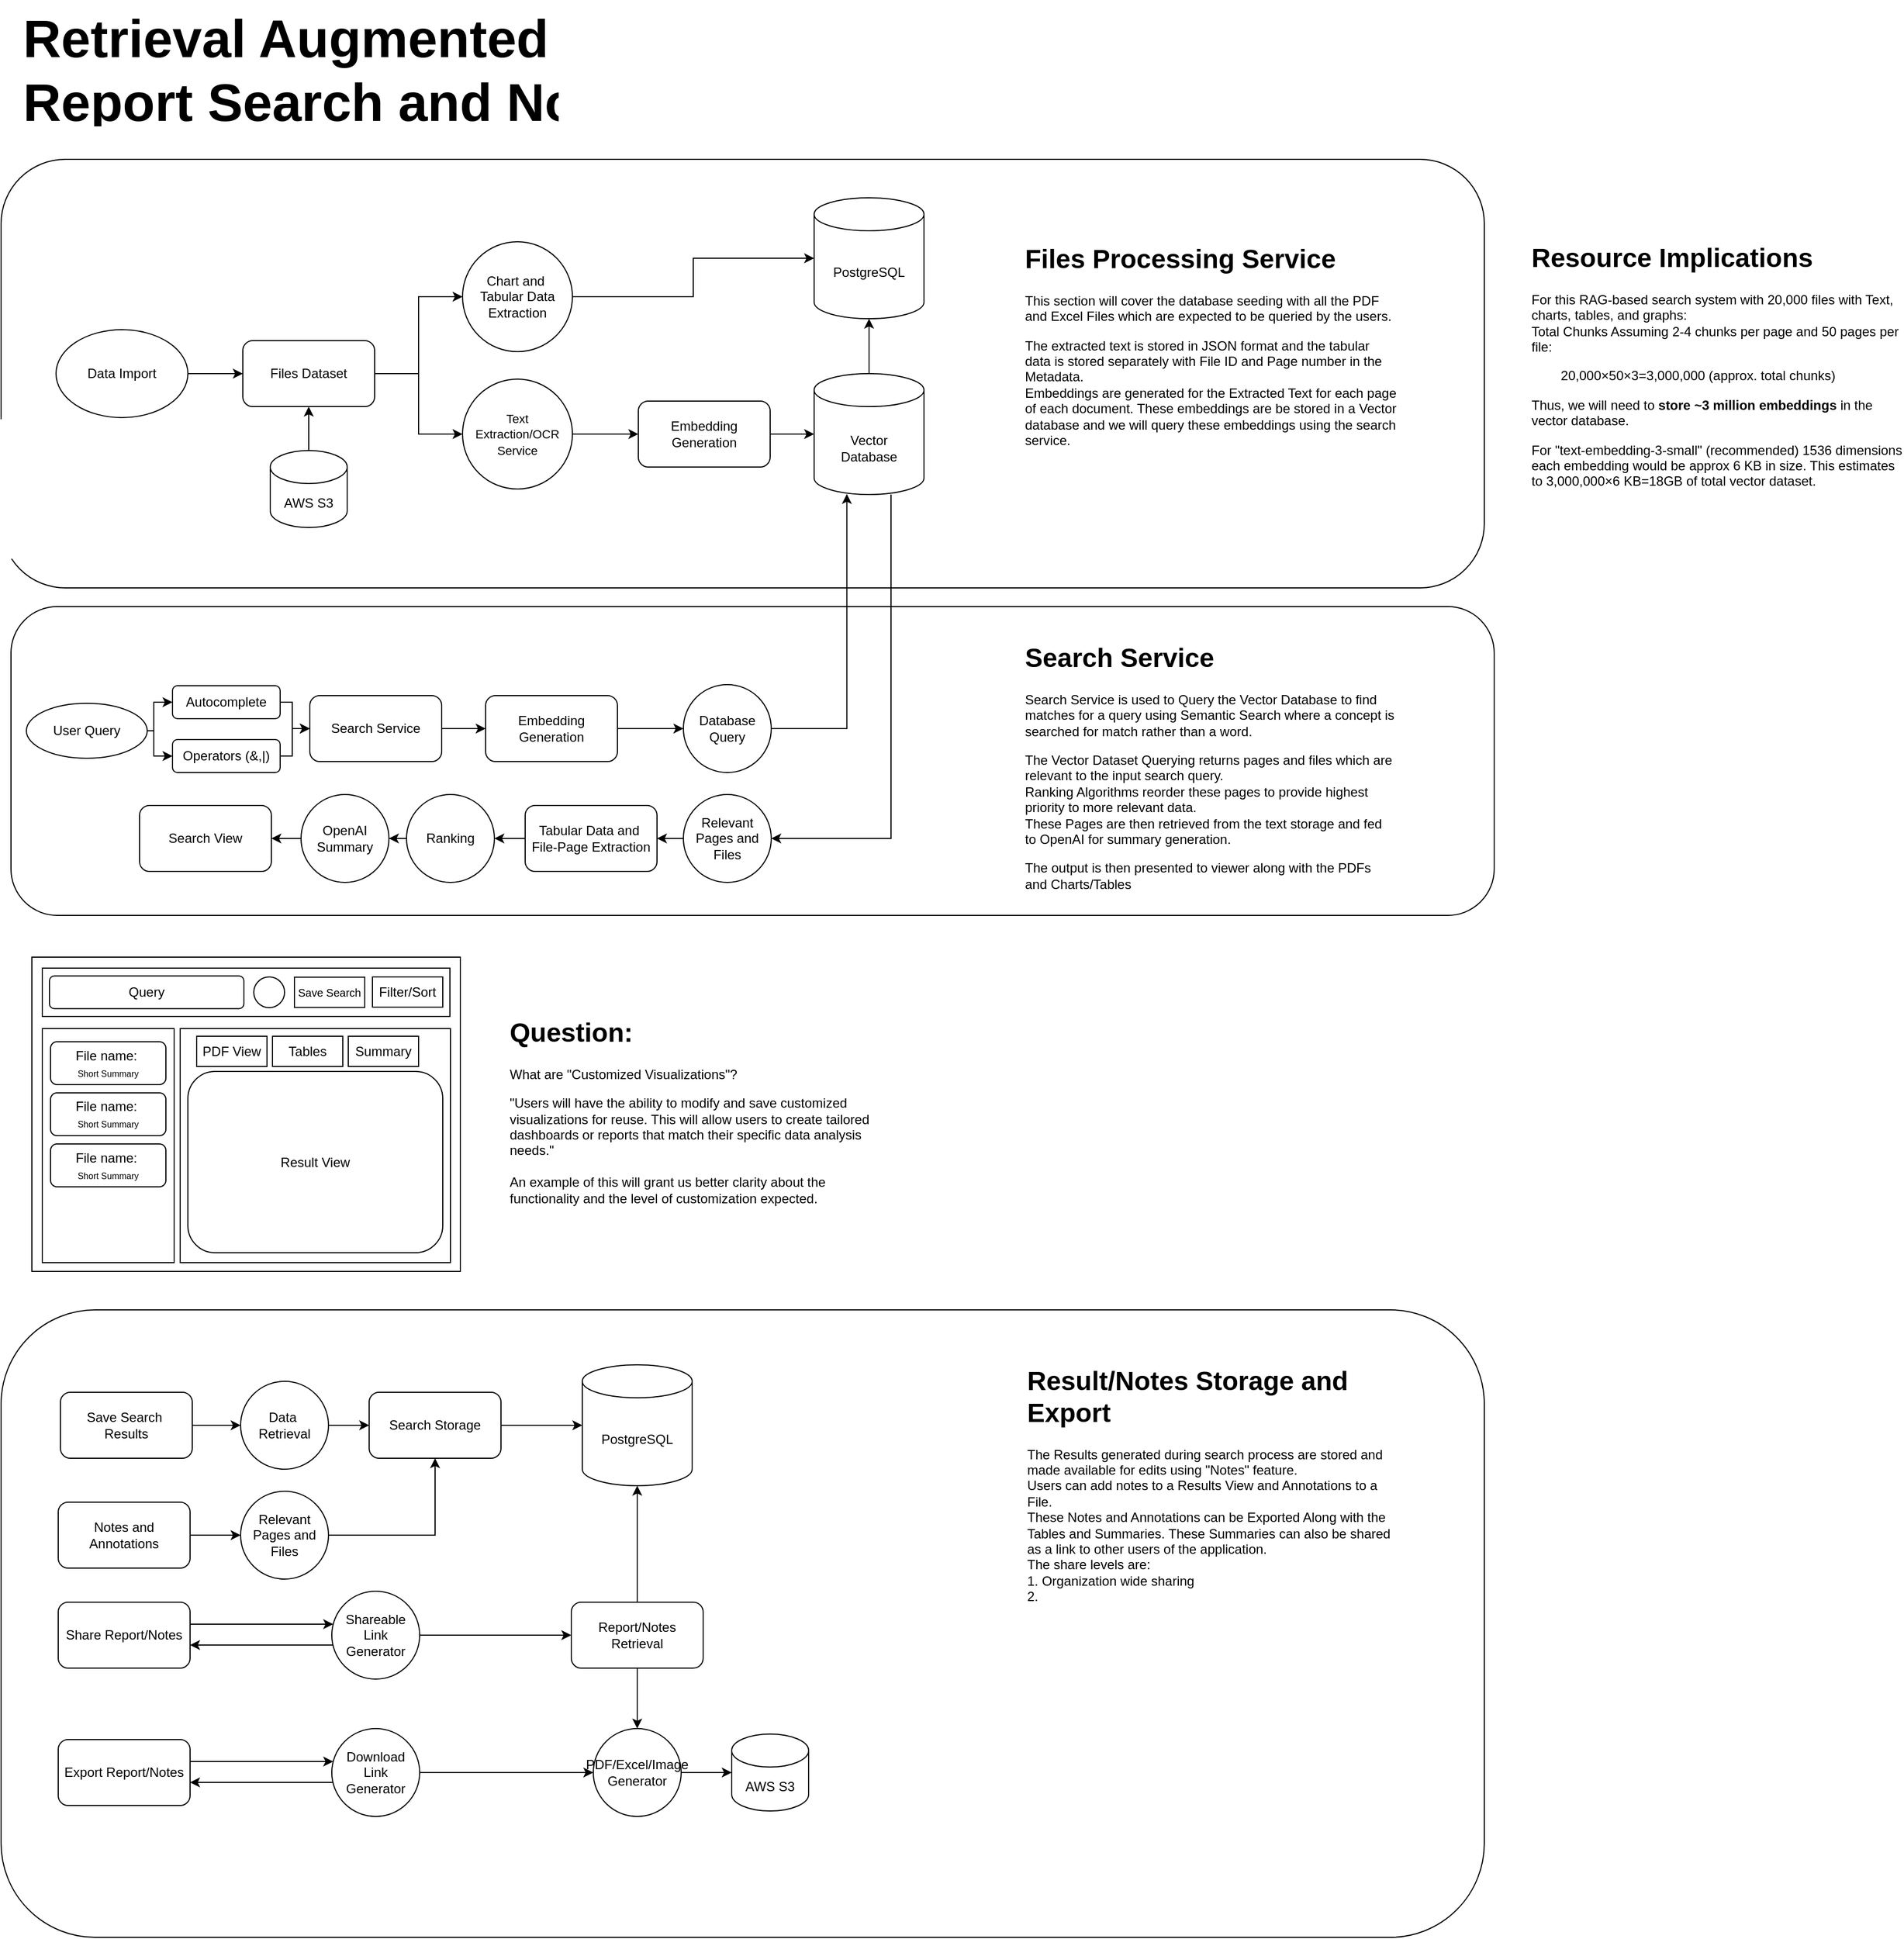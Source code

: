 <mxfile version="26.1.3">
  <diagram id="prtHgNgQTEPvFCAcTncT" name="Page-1">
    <mxGraphModel dx="1340" dy="897" grid="0" gridSize="10" guides="1" tooltips="1" connect="1" arrows="1" fold="1" page="0" pageScale="1" pageWidth="827" pageHeight="1169" math="0" shadow="0">
      <root>
        <mxCell id="0" />
        <mxCell id="1" parent="0" />
        <mxCell id="w0o_VN7VHRVcwuZl0_9_-65" value="&lt;h1 style=&quot;margin-top: 0px;&quot;&gt;Resource Implications&lt;/h1&gt;&lt;p class=&quot;&quot; data-end=&quot;107&quot; data-start=&quot;69&quot;&gt;For this RAG-based search system with &lt;span data-end=&quot;126&quot; data-start=&quot;110&quot;&gt;20,000 files with &lt;/span&gt;&lt;span data-end=&quot;151&quot; data-start=&quot;129&quot;&gt;Text, charts, tables, and graphs:&lt;br&gt;Total Chunks Assuming 2-4 chunks per page and 50 pages per file: &lt;br&gt;&lt;/span&gt;&lt;/p&gt;&lt;p class=&quot;&quot; data-end=&quot;107&quot; data-start=&quot;69&quot;&gt;&lt;span class=&quot;katex-display&quot;&gt;&lt;span class=&quot;katex&quot;&gt;&lt;span aria-hidden=&quot;true&quot; class=&quot;katex-html&quot;&gt;&lt;span class=&quot;base&quot;&gt;&lt;span class=&quot;mord&quot;&gt;&lt;span style=&quot;white-space: pre;&quot;&gt;&#x9;&lt;/span&gt;20&lt;/span&gt;&lt;span class=&quot;mpunct&quot;&gt;,&lt;/span&gt;&lt;span class=&quot;mspace&quot;&gt;&lt;/span&gt;&lt;span class=&quot;mord&quot;&gt;000&lt;/span&gt;&lt;span class=&quot;mspace&quot;&gt;&lt;/span&gt;&lt;span class=&quot;mbin&quot;&gt;×&lt;/span&gt;&lt;span class=&quot;mspace&quot;&gt;&lt;/span&gt;&lt;/span&gt;&lt;span class=&quot;base&quot;&gt;&lt;span class=&quot;strut&quot;&gt;&lt;/span&gt;&lt;span class=&quot;mord&quot;&gt;50&lt;/span&gt;&lt;span class=&quot;mspace&quot;&gt;&lt;/span&gt;&lt;span class=&quot;mbin&quot;&gt;×&lt;/span&gt;&lt;span class=&quot;mspace&quot;&gt;&lt;/span&gt;&lt;/span&gt;&lt;span class=&quot;base&quot;&gt;&lt;span class=&quot;strut&quot;&gt;&lt;/span&gt;&lt;span class=&quot;mord&quot;&gt;3&lt;/span&gt;&lt;span class=&quot;mspace&quot;&gt;&lt;/span&gt;&lt;span class=&quot;mrel&quot;&gt;=&lt;/span&gt;&lt;span class=&quot;mspace&quot;&gt;&lt;/span&gt;&lt;/span&gt;&lt;span class=&quot;base&quot;&gt;&lt;span class=&quot;strut&quot;&gt;&lt;/span&gt;&lt;span class=&quot;mord&quot;&gt;3&lt;/span&gt;&lt;span class=&quot;mpunct&quot;&gt;,&lt;/span&gt;&lt;span class=&quot;mspace&quot;&gt;&lt;/span&gt;&lt;span class=&quot;mord&quot;&gt;000&lt;/span&gt;&lt;span class=&quot;mpunct&quot;&gt;,&lt;/span&gt;&lt;span class=&quot;mspace&quot;&gt;&lt;/span&gt;&lt;span class=&quot;mord&quot;&gt;000&lt;/span&gt;&lt;span class=&quot;mord text&quot;&gt;&lt;span class=&quot;mord&quot;&gt;&amp;nbsp;(approx.&amp;nbsp;total&amp;nbsp;chunks)&lt;/span&gt;&lt;/span&gt;&lt;/span&gt;&lt;/span&gt;&lt;/span&gt;&lt;/span&gt;&lt;/p&gt;&lt;p class=&quot;&quot; data-end=&quot;595&quot; data-start=&quot;516&quot;&gt;Thus, we will need to &lt;strong data-end=&quot;570&quot; data-start=&quot;539&quot;&gt;store ~3 million embeddings&lt;/strong&gt; in the vector database.&lt;/p&gt;&lt;p class=&quot;&quot; data-end=&quot;595&quot; data-start=&quot;516&quot;&gt;For &quot;text-embedding-3-small&quot; (recommended) 1536 dimensions each embedding would be approx 6 KB in size. This estimates to &lt;span class=&quot;base&quot;&gt;&lt;span class=&quot;mord&quot;&gt;3&lt;/span&gt;&lt;span class=&quot;mpunct&quot;&gt;,&lt;/span&gt;&lt;span class=&quot;mspace&quot;&gt;&lt;/span&gt;&lt;span class=&quot;mord&quot;&gt;000&lt;/span&gt;&lt;span class=&quot;mpunct&quot;&gt;,&lt;/span&gt;&lt;span class=&quot;mspace&quot;&gt;&lt;/span&gt;&lt;span class=&quot;mord&quot;&gt;000&lt;/span&gt;&lt;span class=&quot;mspace&quot;&gt;&lt;/span&gt;&lt;span class=&quot;mbin&quot;&gt;×&lt;/span&gt;&lt;span class=&quot;mspace&quot;&gt;&lt;/span&gt;&lt;/span&gt;&lt;span class=&quot;base&quot;&gt;&lt;span class=&quot;strut&quot;&gt;&lt;/span&gt;&lt;span class=&quot;mord&quot;&gt;6&lt;/span&gt;&lt;span class=&quot;mord text&quot;&gt;&lt;span class=&quot;mord&quot;&gt;&amp;nbsp;KB&lt;/span&gt;&lt;/span&gt;&lt;span class=&quot;mspace&quot;&gt;&lt;/span&gt;&lt;span class=&quot;mrel&quot;&gt;=&lt;/span&gt;&lt;span class=&quot;mspace&quot;&gt;&lt;/span&gt;&lt;/span&gt;&lt;span class=&quot;base&quot;&gt;&lt;span class=&quot;strut&quot;&gt;&lt;/span&gt;&lt;span class=&quot;mord&quot;&gt;18&lt;/span&gt;&lt;span class=&quot;mord mathnormal&quot;&gt;GB of total vector dataset.&lt;/span&gt;&lt;/span&gt;&lt;/p&gt;&lt;p class=&quot;&quot; data-end=&quot;595&quot; data-start=&quot;516&quot;&gt;&lt;span class=&quot;base&quot;&gt;&lt;span class=&quot;mord mathnormal&quot;&gt;&lt;br&gt;&lt;/span&gt;&lt;/span&gt;&lt;/p&gt;&lt;br/&gt;&lt;p class=&quot;&quot; data-end=&quot;107&quot; data-start=&quot;69&quot;&gt;&lt;br&gt;&lt;br/&gt;&lt;/p&gt;&lt;p class=&quot;&quot; data-end=&quot;595&quot; data-start=&quot;516&quot;&gt;&lt;br&gt;&lt;/p&gt;&lt;p class=&quot;&quot; data-end=&quot;107&quot; data-start=&quot;69&quot;&gt;&lt;br&gt;&lt;/p&gt;" style="text;html=1;whiteSpace=wrap;overflow=hidden;rounded=0;" vertex="1" parent="1">
          <mxGeometry x="1281" y="-6" width="340" height="230" as="geometry" />
        </mxCell>
        <mxCell id="w0o_VN7VHRVcwuZl0_9_-64" value="" style="rounded=1;whiteSpace=wrap;html=1;" vertex="1" parent="1">
          <mxGeometry x="-101" y="332" width="1350" height="281" as="geometry" />
        </mxCell>
        <mxCell id="w0o_VN7VHRVcwuZl0_9_-26" style="edgeStyle=orthogonalEdgeStyle;rounded=0;orthogonalLoop=1;jettySize=auto;html=1;entryX=0;entryY=0.5;entryDx=0;entryDy=0;" edge="1" parent="1" source="w0o_VN7VHRVcwuZl0_9_-22" target="w0o_VN7VHRVcwuZl0_9_-25">
          <mxGeometry relative="1" as="geometry" />
        </mxCell>
        <mxCell id="w0o_VN7VHRVcwuZl0_9_-22" value="Search Service" style="rounded=1;whiteSpace=wrap;html=1;" vertex="1" parent="1">
          <mxGeometry x="171" y="413" width="120" height="60" as="geometry" />
        </mxCell>
        <mxCell id="w0o_VN7VHRVcwuZl0_9_-80" style="edgeStyle=orthogonalEdgeStyle;rounded=0;orthogonalLoop=1;jettySize=auto;html=1;" edge="1" parent="1" source="w0o_VN7VHRVcwuZl0_9_-23" target="w0o_VN7VHRVcwuZl0_9_-76">
          <mxGeometry relative="1" as="geometry">
            <Array as="points">
              <mxPoint x="29" y="445" />
              <mxPoint x="29" y="419" />
            </Array>
          </mxGeometry>
        </mxCell>
        <mxCell id="w0o_VN7VHRVcwuZl0_9_-81" style="edgeStyle=orthogonalEdgeStyle;rounded=0;orthogonalLoop=1;jettySize=auto;html=1;" edge="1" parent="1" source="w0o_VN7VHRVcwuZl0_9_-23" target="w0o_VN7VHRVcwuZl0_9_-79">
          <mxGeometry relative="1" as="geometry">
            <Array as="points">
              <mxPoint x="29" y="445" />
              <mxPoint x="29" y="468" />
            </Array>
          </mxGeometry>
        </mxCell>
        <mxCell id="w0o_VN7VHRVcwuZl0_9_-23" value="User Query" style="ellipse;whiteSpace=wrap;html=1;" vertex="1" parent="1">
          <mxGeometry x="-87" y="420" width="110" height="50" as="geometry" />
        </mxCell>
        <mxCell id="w0o_VN7VHRVcwuZl0_9_-31" style="edgeStyle=orthogonalEdgeStyle;rounded=0;orthogonalLoop=1;jettySize=auto;html=1;entryX=0;entryY=0.5;entryDx=0;entryDy=0;" edge="1" parent="1" source="w0o_VN7VHRVcwuZl0_9_-25" target="w0o_VN7VHRVcwuZl0_9_-30">
          <mxGeometry relative="1" as="geometry" />
        </mxCell>
        <mxCell id="w0o_VN7VHRVcwuZl0_9_-25" value="Embedding Generation" style="rounded=1;whiteSpace=wrap;html=1;" vertex="1" parent="1">
          <mxGeometry x="331" y="413" width="120" height="60" as="geometry" />
        </mxCell>
        <mxCell id="w0o_VN7VHRVcwuZl0_9_-29" value="" style="group;fillColor=none;" vertex="1" connectable="0" parent="1">
          <mxGeometry x="-110" y="-75" width="1350" height="390" as="geometry" />
        </mxCell>
        <mxCell id="w0o_VN7VHRVcwuZl0_9_-28" value="" style="rounded=1;whiteSpace=wrap;html=1;" vertex="1" parent="w0o_VN7VHRVcwuZl0_9_-29">
          <mxGeometry width="1350" height="390" as="geometry" />
        </mxCell>
        <mxCell id="w0o_VN7VHRVcwuZl0_9_-8" style="edgeStyle=orthogonalEdgeStyle;rounded=0;orthogonalLoop=1;jettySize=auto;html=1;entryX=0;entryY=0.5;entryDx=0;entryDy=0;" edge="1" parent="w0o_VN7VHRVcwuZl0_9_-29" source="w0o_VN7VHRVcwuZl0_9_-1" target="w0o_VN7VHRVcwuZl0_9_-3">
          <mxGeometry relative="1" as="geometry" />
        </mxCell>
        <mxCell id="w0o_VN7VHRVcwuZl0_9_-9" style="edgeStyle=orthogonalEdgeStyle;rounded=0;orthogonalLoop=1;jettySize=auto;html=1;entryX=0;entryY=0.5;entryDx=0;entryDy=0;" edge="1" parent="w0o_VN7VHRVcwuZl0_9_-29" source="w0o_VN7VHRVcwuZl0_9_-1" target="w0o_VN7VHRVcwuZl0_9_-4">
          <mxGeometry relative="1" as="geometry" />
        </mxCell>
        <mxCell id="w0o_VN7VHRVcwuZl0_9_-1" value="Files Dataset" style="rounded=1;whiteSpace=wrap;html=1;" vertex="1" parent="w0o_VN7VHRVcwuZl0_9_-29">
          <mxGeometry x="220" y="165" width="120" height="60" as="geometry" />
        </mxCell>
        <mxCell id="w0o_VN7VHRVcwuZl0_9_-2" value="Embedding Generation" style="rounded=1;whiteSpace=wrap;html=1;" vertex="1" parent="w0o_VN7VHRVcwuZl0_9_-29">
          <mxGeometry x="580" y="220" width="120" height="60" as="geometry" />
        </mxCell>
        <mxCell id="w0o_VN7VHRVcwuZl0_9_-10" style="edgeStyle=orthogonalEdgeStyle;rounded=0;orthogonalLoop=1;jettySize=auto;html=1;entryX=0;entryY=0.5;entryDx=0;entryDy=0;" edge="1" parent="w0o_VN7VHRVcwuZl0_9_-29" source="w0o_VN7VHRVcwuZl0_9_-3" target="w0o_VN7VHRVcwuZl0_9_-2">
          <mxGeometry relative="1" as="geometry" />
        </mxCell>
        <mxCell id="w0o_VN7VHRVcwuZl0_9_-3" value="&lt;p&gt;&lt;font style=&quot;font-size: 11px;&quot;&gt;Text Extraction/OCR Service&lt;/font&gt;&lt;/p&gt;" style="ellipse;whiteSpace=wrap;html=1;aspect=fixed;" vertex="1" parent="w0o_VN7VHRVcwuZl0_9_-29">
          <mxGeometry x="420" y="200" width="100" height="100" as="geometry" />
        </mxCell>
        <mxCell id="w0o_VN7VHRVcwuZl0_9_-15" style="edgeStyle=orthogonalEdgeStyle;rounded=0;orthogonalLoop=1;jettySize=auto;html=1;entryX=0;entryY=0.5;entryDx=0;entryDy=0;entryPerimeter=0;" edge="1" parent="w0o_VN7VHRVcwuZl0_9_-29" source="w0o_VN7VHRVcwuZl0_9_-4" target="w0o_VN7VHRVcwuZl0_9_-12">
          <mxGeometry relative="1" as="geometry">
            <mxPoint x="610" y="265" as="targetPoint" />
          </mxGeometry>
        </mxCell>
        <mxCell id="w0o_VN7VHRVcwuZl0_9_-4" value="&lt;div&gt;Chart and&amp;nbsp;&lt;/div&gt;&lt;div&gt;Tabular Data Extraction&lt;/div&gt;" style="ellipse;whiteSpace=wrap;html=1;aspect=fixed;" vertex="1" parent="w0o_VN7VHRVcwuZl0_9_-29">
          <mxGeometry x="420" y="75" width="100" height="100" as="geometry" />
        </mxCell>
        <mxCell id="w0o_VN7VHRVcwuZl0_9_-14" style="edgeStyle=orthogonalEdgeStyle;rounded=0;orthogonalLoop=1;jettySize=auto;html=1;" edge="1" parent="w0o_VN7VHRVcwuZl0_9_-29" source="w0o_VN7VHRVcwuZl0_9_-6" target="w0o_VN7VHRVcwuZl0_9_-12">
          <mxGeometry relative="1" as="geometry" />
        </mxCell>
        <mxCell id="w0o_VN7VHRVcwuZl0_9_-6" value="&lt;div&gt;Vector&lt;/div&gt;&lt;div&gt;Database&lt;/div&gt;" style="shape=cylinder3;whiteSpace=wrap;html=1;boundedLbl=1;backgroundOutline=1;size=15;" vertex="1" parent="w0o_VN7VHRVcwuZl0_9_-29">
          <mxGeometry x="740" y="195" width="100" height="110" as="geometry" />
        </mxCell>
        <mxCell id="w0o_VN7VHRVcwuZl0_9_-12" value="PostgreSQL" style="shape=cylinder3;whiteSpace=wrap;html=1;boundedLbl=1;backgroundOutline=1;size=15;" vertex="1" parent="w0o_VN7VHRVcwuZl0_9_-29">
          <mxGeometry x="740" y="35" width="100" height="110" as="geometry" />
        </mxCell>
        <mxCell id="w0o_VN7VHRVcwuZl0_9_-13" style="edgeStyle=orthogonalEdgeStyle;rounded=0;orthogonalLoop=1;jettySize=auto;html=1;entryX=0;entryY=0.5;entryDx=0;entryDy=0;entryPerimeter=0;" edge="1" parent="w0o_VN7VHRVcwuZl0_9_-29" source="w0o_VN7VHRVcwuZl0_9_-2" target="w0o_VN7VHRVcwuZl0_9_-6">
          <mxGeometry relative="1" as="geometry" />
        </mxCell>
        <mxCell id="w0o_VN7VHRVcwuZl0_9_-17" value="&lt;h1 style=&quot;margin-top: 0px;&quot;&gt;Files Processing Service&lt;/h1&gt;&lt;p&gt;This section will cover the database seeding with all the PDF and Excel Files which are expected to be queried by the users.&lt;/p&gt;&lt;p&gt;The extracted text is stored in JSON format and the tabular data is stored separately with File ID and Page number in the Metadata. &lt;br&gt;Embeddings are generated for the Extracted Text for each page of each document. These embeddings are be stored in a Vector database and we will query these embeddings using the search service.&lt;/p&gt;" style="text;html=1;whiteSpace=wrap;overflow=hidden;rounded=0;" vertex="1" parent="w0o_VN7VHRVcwuZl0_9_-29">
          <mxGeometry x="930" y="70" width="340" height="230" as="geometry" />
        </mxCell>
        <mxCell id="w0o_VN7VHRVcwuZl0_9_-19" style="edgeStyle=orthogonalEdgeStyle;rounded=0;orthogonalLoop=1;jettySize=auto;html=1;entryX=0;entryY=0.5;entryDx=0;entryDy=0;" edge="1" parent="w0o_VN7VHRVcwuZl0_9_-29" source="w0o_VN7VHRVcwuZl0_9_-18" target="w0o_VN7VHRVcwuZl0_9_-1">
          <mxGeometry relative="1" as="geometry" />
        </mxCell>
        <mxCell id="w0o_VN7VHRVcwuZl0_9_-18" value="Data Import" style="ellipse;whiteSpace=wrap;html=1;" vertex="1" parent="w0o_VN7VHRVcwuZl0_9_-29">
          <mxGeometry x="50" y="155" width="120" height="80" as="geometry" />
        </mxCell>
        <mxCell id="w0o_VN7VHRVcwuZl0_9_-21" value="" style="edgeStyle=orthogonalEdgeStyle;rounded=0;orthogonalLoop=1;jettySize=auto;html=1;" edge="1" parent="w0o_VN7VHRVcwuZl0_9_-29" source="w0o_VN7VHRVcwuZl0_9_-20" target="w0o_VN7VHRVcwuZl0_9_-1">
          <mxGeometry relative="1" as="geometry" />
        </mxCell>
        <mxCell id="w0o_VN7VHRVcwuZl0_9_-20" value="AWS S3" style="shape=cylinder3;whiteSpace=wrap;html=1;boundedLbl=1;backgroundOutline=1;size=15;" vertex="1" parent="w0o_VN7VHRVcwuZl0_9_-29">
          <mxGeometry x="245" y="265" width="70" height="70" as="geometry" />
        </mxCell>
        <mxCell id="w0o_VN7VHRVcwuZl0_9_-32" style="edgeStyle=orthogonalEdgeStyle;rounded=0;orthogonalLoop=1;jettySize=auto;html=1;entryX=0.298;entryY=0.996;entryDx=0;entryDy=0;entryPerimeter=0;" edge="1" parent="1" source="w0o_VN7VHRVcwuZl0_9_-30" target="w0o_VN7VHRVcwuZl0_9_-6">
          <mxGeometry relative="1" as="geometry" />
        </mxCell>
        <mxCell id="w0o_VN7VHRVcwuZl0_9_-30" value="Database Query" style="ellipse;whiteSpace=wrap;html=1;aspect=fixed;" vertex="1" parent="1">
          <mxGeometry x="511" y="403" width="80" height="80" as="geometry" />
        </mxCell>
        <mxCell id="w0o_VN7VHRVcwuZl0_9_-37" style="edgeStyle=orthogonalEdgeStyle;rounded=0;orthogonalLoop=1;jettySize=auto;html=1;entryX=1;entryY=0.5;entryDx=0;entryDy=0;" edge="1" parent="1" source="w0o_VN7VHRVcwuZl0_9_-33" target="w0o_VN7VHRVcwuZl0_9_-36">
          <mxGeometry relative="1" as="geometry" />
        </mxCell>
        <mxCell id="w0o_VN7VHRVcwuZl0_9_-33" value="&lt;div&gt;Relevant Pages and Files&lt;/div&gt;" style="ellipse;whiteSpace=wrap;html=1;aspect=fixed;" vertex="1" parent="1">
          <mxGeometry x="511" y="503" width="80" height="80" as="geometry" />
        </mxCell>
        <mxCell id="w0o_VN7VHRVcwuZl0_9_-34" style="edgeStyle=orthogonalEdgeStyle;rounded=0;orthogonalLoop=1;jettySize=auto;html=1;entryX=1;entryY=0.5;entryDx=0;entryDy=0;" edge="1" parent="1" source="w0o_VN7VHRVcwuZl0_9_-6" target="w0o_VN7VHRVcwuZl0_9_-33">
          <mxGeometry relative="1" as="geometry">
            <Array as="points">
              <mxPoint x="700" y="543" />
            </Array>
          </mxGeometry>
        </mxCell>
        <mxCell id="w0o_VN7VHRVcwuZl0_9_-41" style="edgeStyle=orthogonalEdgeStyle;rounded=0;orthogonalLoop=1;jettySize=auto;html=1;entryX=1;entryY=0.5;entryDx=0;entryDy=0;" edge="1" parent="1" source="w0o_VN7VHRVcwuZl0_9_-36" target="w0o_VN7VHRVcwuZl0_9_-39">
          <mxGeometry relative="1" as="geometry" />
        </mxCell>
        <mxCell id="w0o_VN7VHRVcwuZl0_9_-36" value="&lt;div&gt;Tabular Data and&amp;nbsp;&lt;/div&gt;&lt;div&gt;File-Page Extraction&lt;/div&gt;" style="rounded=1;whiteSpace=wrap;html=1;" vertex="1" parent="1">
          <mxGeometry x="367" y="513" width="120" height="60" as="geometry" />
        </mxCell>
        <mxCell id="w0o_VN7VHRVcwuZl0_9_-69" style="edgeStyle=orthogonalEdgeStyle;rounded=0;orthogonalLoop=1;jettySize=auto;html=1;" edge="1" parent="1" source="w0o_VN7VHRVcwuZl0_9_-39" target="w0o_VN7VHRVcwuZl0_9_-68">
          <mxGeometry relative="1" as="geometry" />
        </mxCell>
        <mxCell id="w0o_VN7VHRVcwuZl0_9_-39" value="Ranking" style="ellipse;whiteSpace=wrap;html=1;aspect=fixed;" vertex="1" parent="1">
          <mxGeometry x="259" y="503" width="80" height="80" as="geometry" />
        </mxCell>
        <mxCell id="w0o_VN7VHRVcwuZl0_9_-42" value="Search View" style="rounded=1;whiteSpace=wrap;html=1;" vertex="1" parent="1">
          <mxGeometry x="16" y="513" width="120" height="60" as="geometry" />
        </mxCell>
        <mxCell id="w0o_VN7VHRVcwuZl0_9_-63" value="&lt;h1 style=&quot;margin-top: 0px;&quot;&gt;Search Service&lt;/h1&gt;&lt;p&gt;Search Service is used to Query the Vector Database to find matches for a query using Semantic Search where a concept is searched for match rather than a word.&lt;/p&gt;&lt;p&gt;The Vector Dataset Querying returns pages and files which are relevant to the input search query. &lt;br&gt;Ranking Algorithms reorder these pages to provide highest priority to more relevant data.&lt;br&gt;These Pages are then retrieved from the text storage and fed to OpenAI for summary generation. &lt;br&gt;&lt;/p&gt;&lt;p&gt;The output is then presented to viewer along with the PDFs and Charts/Tables&lt;/p&gt;" style="text;html=1;whiteSpace=wrap;overflow=hidden;rounded=0;" vertex="1" parent="1">
          <mxGeometry x="820" y="357.5" width="340" height="230" as="geometry" />
        </mxCell>
        <mxCell id="w0o_VN7VHRVcwuZl0_9_-67" value="&lt;h1 style=&quot;margin-top: 0px;&quot;&gt;&lt;font style=&quot;font-size: 48px;&quot;&gt;Retrieval Augmented Generation Based Research Report Search and Notes Application&lt;/font&gt;&lt;/h1&gt;" style="text;html=1;whiteSpace=wrap;overflow=hidden;rounded=0;movable=1;resizable=1;rotatable=1;deletable=1;editable=1;locked=0;connectable=1;" vertex="1" parent="1">
          <mxGeometry x="-92" y="-220" width="1235" height="112" as="geometry" />
        </mxCell>
        <mxCell id="w0o_VN7VHRVcwuZl0_9_-70" style="edgeStyle=orthogonalEdgeStyle;rounded=0;orthogonalLoop=1;jettySize=auto;html=1;" edge="1" parent="1" source="w0o_VN7VHRVcwuZl0_9_-68" target="w0o_VN7VHRVcwuZl0_9_-42">
          <mxGeometry relative="1" as="geometry" />
        </mxCell>
        <mxCell id="w0o_VN7VHRVcwuZl0_9_-68" value="&lt;div&gt;OpenAI&lt;/div&gt;&lt;div&gt;Summary&lt;/div&gt;" style="ellipse;whiteSpace=wrap;html=1;aspect=fixed;" vertex="1" parent="1">
          <mxGeometry x="163" y="503" width="80" height="80" as="geometry" />
        </mxCell>
        <mxCell id="w0o_VN7VHRVcwuZl0_9_-82" style="edgeStyle=orthogonalEdgeStyle;rounded=0;orthogonalLoop=1;jettySize=auto;html=1;" edge="1" parent="1" source="w0o_VN7VHRVcwuZl0_9_-76" target="w0o_VN7VHRVcwuZl0_9_-22">
          <mxGeometry relative="1" as="geometry">
            <Array as="points">
              <mxPoint x="155" y="419" />
              <mxPoint x="155" y="443" />
            </Array>
          </mxGeometry>
        </mxCell>
        <mxCell id="w0o_VN7VHRVcwuZl0_9_-76" value="Autocomplete" style="rounded=1;whiteSpace=wrap;html=1;" vertex="1" parent="1">
          <mxGeometry x="46" y="404" width="98" height="30" as="geometry" />
        </mxCell>
        <mxCell id="w0o_VN7VHRVcwuZl0_9_-83" style="edgeStyle=orthogonalEdgeStyle;rounded=0;orthogonalLoop=1;jettySize=auto;html=1;entryX=0;entryY=0.5;entryDx=0;entryDy=0;" edge="1" parent="1" source="w0o_VN7VHRVcwuZl0_9_-79" target="w0o_VN7VHRVcwuZl0_9_-22">
          <mxGeometry relative="1" as="geometry">
            <Array as="points">
              <mxPoint x="155" y="468" />
              <mxPoint x="155" y="443" />
            </Array>
          </mxGeometry>
        </mxCell>
        <mxCell id="w0o_VN7VHRVcwuZl0_9_-79" value="Operators (&amp;amp;,|)" style="rounded=1;whiteSpace=wrap;html=1;" vertex="1" parent="1">
          <mxGeometry x="46" y="453" width="98" height="30" as="geometry" />
        </mxCell>
        <mxCell id="w0o_VN7VHRVcwuZl0_9_-99" value="" style="group" vertex="1" connectable="0" parent="1">
          <mxGeometry x="-82" y="651" width="390" height="286" as="geometry" />
        </mxCell>
        <mxCell id="w0o_VN7VHRVcwuZl0_9_-84" value="" style="rounded=0;whiteSpace=wrap;html=1;" vertex="1" parent="w0o_VN7VHRVcwuZl0_9_-99">
          <mxGeometry width="390" height="286" as="geometry" />
        </mxCell>
        <mxCell id="w0o_VN7VHRVcwuZl0_9_-85" value="" style="rounded=0;whiteSpace=wrap;html=1;" vertex="1" parent="w0o_VN7VHRVcwuZl0_9_-99">
          <mxGeometry x="9.5" y="65" width="120" height="213" as="geometry" />
        </mxCell>
        <mxCell id="w0o_VN7VHRVcwuZl0_9_-86" value="" style="rounded=0;whiteSpace=wrap;html=1;" vertex="1" parent="w0o_VN7VHRVcwuZl0_9_-99">
          <mxGeometry x="9.5" y="10" width="371" height="44" as="geometry" />
        </mxCell>
        <mxCell id="w0o_VN7VHRVcwuZl0_9_-87" value="Query" style="rounded=1;whiteSpace=wrap;html=1;" vertex="1" parent="w0o_VN7VHRVcwuZl0_9_-99">
          <mxGeometry x="16" y="17.12" width="177" height="29.75" as="geometry" />
        </mxCell>
        <mxCell id="w0o_VN7VHRVcwuZl0_9_-88" value="" style="ellipse;whiteSpace=wrap;html=1;aspect=fixed;" vertex="1" parent="w0o_VN7VHRVcwuZl0_9_-99">
          <mxGeometry x="202" y="18.005" width="28" height="28" as="geometry" />
        </mxCell>
        <mxCell id="w0o_VN7VHRVcwuZl0_9_-89" value="&lt;font style=&quot;font-size: 10px;&quot;&gt;Save Search&lt;/font&gt;" style="whiteSpace=wrap;html=1;rounded=0;" vertex="1" parent="w0o_VN7VHRVcwuZl0_9_-99">
          <mxGeometry x="239" y="18.25" width="64" height="27.51" as="geometry" />
        </mxCell>
        <mxCell id="w0o_VN7VHRVcwuZl0_9_-90" value="&lt;div&gt;File name:&amp;nbsp;&lt;/div&gt;&lt;div&gt;&lt;font style=&quot;font-size: 8px;&quot;&gt;Short Summary&lt;/font&gt;&lt;/div&gt;" style="rounded=1;whiteSpace=wrap;html=1;" vertex="1" parent="w0o_VN7VHRVcwuZl0_9_-99">
          <mxGeometry x="17" y="77" width="105" height="39" as="geometry" />
        </mxCell>
        <mxCell id="w0o_VN7VHRVcwuZl0_9_-91" value="&lt;div&gt;File name:&amp;nbsp;&lt;/div&gt;&lt;div&gt;&lt;font style=&quot;font-size: 8px;&quot;&gt;Short Summary&lt;/font&gt;&lt;/div&gt;" style="rounded=1;whiteSpace=wrap;html=1;" vertex="1" parent="w0o_VN7VHRVcwuZl0_9_-99">
          <mxGeometry x="17" y="123.5" width="105" height="39" as="geometry" />
        </mxCell>
        <mxCell id="w0o_VN7VHRVcwuZl0_9_-92" value="&lt;div&gt;File name:&amp;nbsp;&lt;/div&gt;&lt;div&gt;&lt;font style=&quot;font-size: 8px;&quot;&gt;Short Summary&lt;/font&gt;&lt;/div&gt;" style="rounded=1;whiteSpace=wrap;html=1;" vertex="1" parent="w0o_VN7VHRVcwuZl0_9_-99">
          <mxGeometry x="17" y="170" width="105" height="39" as="geometry" />
        </mxCell>
        <mxCell id="w0o_VN7VHRVcwuZl0_9_-93" value="" style="rounded=0;whiteSpace=wrap;html=1;" vertex="1" parent="w0o_VN7VHRVcwuZl0_9_-99">
          <mxGeometry x="135" y="65" width="246" height="213" as="geometry" />
        </mxCell>
        <mxCell id="w0o_VN7VHRVcwuZl0_9_-94" value="Result View" style="rounded=1;whiteSpace=wrap;html=1;" vertex="1" parent="w0o_VN7VHRVcwuZl0_9_-99">
          <mxGeometry x="142" y="104" width="232" height="165" as="geometry" />
        </mxCell>
        <mxCell id="w0o_VN7VHRVcwuZl0_9_-96" value="PDF View" style="whiteSpace=wrap;html=1;rounded=0;" vertex="1" parent="w0o_VN7VHRVcwuZl0_9_-99">
          <mxGeometry x="150" y="72" width="64" height="27.51" as="geometry" />
        </mxCell>
        <mxCell id="w0o_VN7VHRVcwuZl0_9_-97" value="Tables" style="whiteSpace=wrap;html=1;rounded=0;" vertex="1" parent="w0o_VN7VHRVcwuZl0_9_-99">
          <mxGeometry x="219" y="72" width="64" height="27.51" as="geometry" />
        </mxCell>
        <mxCell id="w0o_VN7VHRVcwuZl0_9_-98" value="Summary" style="whiteSpace=wrap;html=1;rounded=0;" vertex="1" parent="w0o_VN7VHRVcwuZl0_9_-99">
          <mxGeometry x="288" y="72" width="64" height="27.51" as="geometry" />
        </mxCell>
        <mxCell id="w0o_VN7VHRVcwuZl0_9_-101" value="Filter/Sort" style="whiteSpace=wrap;html=1;rounded=0;" vertex="1" parent="w0o_VN7VHRVcwuZl0_9_-99">
          <mxGeometry x="310" y="18.01" width="64" height="27.51" as="geometry" />
        </mxCell>
        <mxCell id="w0o_VN7VHRVcwuZl0_9_-102" value="&lt;h1 style=&quot;margin-top: 0px;&quot;&gt;Question:&lt;/h1&gt;&lt;p class=&quot;&quot; data-end=&quot;107&quot; data-start=&quot;69&quot;&gt;&lt;span data-end=&quot;151&quot; data-start=&quot;129&quot;&gt;What are &quot;Customized Visualizations&quot;?&lt;/span&gt;&lt;/p&gt;&quot;Users will have the ability to modify and save customized visualizations for reuse. This will allow users to create tailored dashboards or reports that match their specific data analysis needs.&quot;&lt;br&gt;&lt;br&gt;An example of this will grant us better clarity about the functionality and the level of customization expected.&lt;p class=&quot;&quot; data-end=&quot;595&quot; data-start=&quot;516&quot;&gt;&lt;br&gt;&lt;/p&gt;&lt;p class=&quot;&quot; data-end=&quot;107&quot; data-start=&quot;69&quot;&gt;&lt;br&gt;&lt;/p&gt;" style="text;html=1;whiteSpace=wrap;overflow=hidden;rounded=0;" vertex="1" parent="1">
          <mxGeometry x="351" y="699" width="340" height="190" as="geometry" />
        </mxCell>
        <mxCell id="w0o_VN7VHRVcwuZl0_9_-103" value="" style="rounded=1;whiteSpace=wrap;html=1;" vertex="1" parent="1">
          <mxGeometry x="-110" y="972" width="1350" height="571" as="geometry" />
        </mxCell>
        <mxCell id="w0o_VN7VHRVcwuZl0_9_-153" style="edgeStyle=orthogonalEdgeStyle;rounded=0;orthogonalLoop=1;jettySize=auto;html=1;" edge="1" parent="1" source="w0o_VN7VHRVcwuZl0_9_-113" target="w0o_VN7VHRVcwuZl0_9_-146">
          <mxGeometry relative="1" as="geometry" />
        </mxCell>
        <mxCell id="w0o_VN7VHRVcwuZl0_9_-113" value="&lt;div&gt;Relevant Pages and Files&lt;/div&gt;" style="ellipse;whiteSpace=wrap;html=1;aspect=fixed;" vertex="1" parent="1">
          <mxGeometry x="108" y="1137" width="80" height="80" as="geometry" />
        </mxCell>
        <mxCell id="w0o_VN7VHRVcwuZl0_9_-148" style="edgeStyle=orthogonalEdgeStyle;rounded=0;orthogonalLoop=1;jettySize=auto;html=1;" edge="1" parent="1" source="w0o_VN7VHRVcwuZl0_9_-118" target="w0o_VN7VHRVcwuZl0_9_-121">
          <mxGeometry relative="1" as="geometry" />
        </mxCell>
        <mxCell id="w0o_VN7VHRVcwuZl0_9_-118" value="&lt;div&gt;Save Search&amp;nbsp;&lt;/div&gt;&lt;div&gt;Results&lt;/div&gt;" style="rounded=1;whiteSpace=wrap;html=1;" vertex="1" parent="1">
          <mxGeometry x="-56" y="1047" width="120" height="60" as="geometry" />
        </mxCell>
        <mxCell id="w0o_VN7VHRVcwuZl0_9_-119" value="&lt;h1 style=&quot;margin-top: 0px;&quot;&gt;Result/Notes Storage and Export&lt;/h1&gt;&lt;div&gt;The Results generated during search process are stored and made available for edits using &quot;Notes&quot; feature. &lt;br&gt;Users can add notes to a Results View and Annotations to a File.&lt;/div&gt;&lt;div&gt;These Notes and Annotations can be Exported Along with the Tables and Summaries. These Summaries can also be shared as a link to other users of the application.&lt;/div&gt;&lt;div&gt;The share levels are:&lt;br&gt;1. Organization wide sharing&lt;/div&gt;&lt;div&gt;2. &lt;br&gt;&lt;/div&gt;" style="text;html=1;whiteSpace=wrap;overflow=hidden;rounded=0;" vertex="1" parent="1">
          <mxGeometry x="822" y="1015.5" width="340" height="230" as="geometry" />
        </mxCell>
        <mxCell id="w0o_VN7VHRVcwuZl0_9_-149" style="edgeStyle=orthogonalEdgeStyle;rounded=0;orthogonalLoop=1;jettySize=auto;html=1;" edge="1" parent="1" source="w0o_VN7VHRVcwuZl0_9_-121" target="w0o_VN7VHRVcwuZl0_9_-146">
          <mxGeometry relative="1" as="geometry" />
        </mxCell>
        <mxCell id="w0o_VN7VHRVcwuZl0_9_-121" value="&lt;div&gt;Data&amp;nbsp;&lt;/div&gt;&lt;div&gt;Retrieval&lt;/div&gt;" style="ellipse;whiteSpace=wrap;html=1;aspect=fixed;" vertex="1" parent="1">
          <mxGeometry x="108" y="1037" width="80" height="80" as="geometry" />
        </mxCell>
        <mxCell id="w0o_VN7VHRVcwuZl0_9_-145" value="PostgreSQL" style="shape=cylinder3;whiteSpace=wrap;html=1;boundedLbl=1;backgroundOutline=1;size=15;" vertex="1" parent="1">
          <mxGeometry x="419" y="1022" width="100" height="110" as="geometry" />
        </mxCell>
        <mxCell id="w0o_VN7VHRVcwuZl0_9_-150" style="edgeStyle=orthogonalEdgeStyle;rounded=0;orthogonalLoop=1;jettySize=auto;html=1;" edge="1" parent="1" source="w0o_VN7VHRVcwuZl0_9_-146" target="w0o_VN7VHRVcwuZl0_9_-145">
          <mxGeometry relative="1" as="geometry" />
        </mxCell>
        <mxCell id="w0o_VN7VHRVcwuZl0_9_-146" value="Search Storage" style="rounded=1;whiteSpace=wrap;html=1;" vertex="1" parent="1">
          <mxGeometry x="225" y="1047" width="120" height="60" as="geometry" />
        </mxCell>
        <mxCell id="w0o_VN7VHRVcwuZl0_9_-152" style="edgeStyle=orthogonalEdgeStyle;rounded=0;orthogonalLoop=1;jettySize=auto;html=1;entryX=0;entryY=0.5;entryDx=0;entryDy=0;" edge="1" parent="1" source="w0o_VN7VHRVcwuZl0_9_-151" target="w0o_VN7VHRVcwuZl0_9_-113">
          <mxGeometry relative="1" as="geometry" />
        </mxCell>
        <mxCell id="w0o_VN7VHRVcwuZl0_9_-151" value="Notes and Annotations" style="rounded=1;whiteSpace=wrap;html=1;" vertex="1" parent="1">
          <mxGeometry x="-58" y="1147" width="120" height="60" as="geometry" />
        </mxCell>
        <mxCell id="w0o_VN7VHRVcwuZl0_9_-166" style="edgeStyle=orthogonalEdgeStyle;rounded=0;orthogonalLoop=1;jettySize=auto;html=1;" edge="1" parent="1" source="w0o_VN7VHRVcwuZl0_9_-154" target="w0o_VN7VHRVcwuZl0_9_-162">
          <mxGeometry relative="1" as="geometry">
            <Array as="points">
              <mxPoint x="126" y="1258" />
              <mxPoint x="126" y="1258" />
            </Array>
          </mxGeometry>
        </mxCell>
        <mxCell id="w0o_VN7VHRVcwuZl0_9_-154" value="Share Report/Notes" style="rounded=1;whiteSpace=wrap;html=1;" vertex="1" parent="1">
          <mxGeometry x="-58" y="1238" width="120" height="60" as="geometry" />
        </mxCell>
        <mxCell id="w0o_VN7VHRVcwuZl0_9_-168" style="edgeStyle=orthogonalEdgeStyle;rounded=0;orthogonalLoop=1;jettySize=auto;html=1;" edge="1" parent="1" source="w0o_VN7VHRVcwuZl0_9_-162" target="w0o_VN7VHRVcwuZl0_9_-154">
          <mxGeometry relative="1" as="geometry">
            <Array as="points">
              <mxPoint x="128" y="1277" />
              <mxPoint x="128" y="1277" />
            </Array>
          </mxGeometry>
        </mxCell>
        <mxCell id="w0o_VN7VHRVcwuZl0_9_-173" style="edgeStyle=orthogonalEdgeStyle;rounded=0;orthogonalLoop=1;jettySize=auto;html=1;entryX=0;entryY=0.5;entryDx=0;entryDy=0;" edge="1" parent="1" source="w0o_VN7VHRVcwuZl0_9_-162" target="w0o_VN7VHRVcwuZl0_9_-171">
          <mxGeometry relative="1" as="geometry" />
        </mxCell>
        <mxCell id="w0o_VN7VHRVcwuZl0_9_-162" value="Shareable Link Generator" style="ellipse;whiteSpace=wrap;html=1;aspect=fixed;" vertex="1" parent="1">
          <mxGeometry x="191" y="1228" width="80" height="80" as="geometry" />
        </mxCell>
        <mxCell id="w0o_VN7VHRVcwuZl0_9_-170" value="&lt;div&gt;&lt;font style=&quot;font-size: 12px;&quot;&gt;PDF/Excel/Image Generator&lt;/font&gt;&lt;/div&gt;" style="ellipse;whiteSpace=wrap;html=1;aspect=fixed;" vertex="1" parent="1">
          <mxGeometry x="429" y="1353" width="80" height="80" as="geometry" />
        </mxCell>
        <mxCell id="w0o_VN7VHRVcwuZl0_9_-172" style="edgeStyle=orthogonalEdgeStyle;rounded=0;orthogonalLoop=1;jettySize=auto;html=1;" edge="1" parent="1" source="w0o_VN7VHRVcwuZl0_9_-171" target="w0o_VN7VHRVcwuZl0_9_-145">
          <mxGeometry relative="1" as="geometry" />
        </mxCell>
        <mxCell id="w0o_VN7VHRVcwuZl0_9_-178" style="edgeStyle=orthogonalEdgeStyle;rounded=0;orthogonalLoop=1;jettySize=auto;html=1;" edge="1" parent="1" source="w0o_VN7VHRVcwuZl0_9_-171" target="w0o_VN7VHRVcwuZl0_9_-170">
          <mxGeometry relative="1" as="geometry" />
        </mxCell>
        <mxCell id="w0o_VN7VHRVcwuZl0_9_-171" value="Report/Notes Retrieval" style="rounded=1;whiteSpace=wrap;html=1;" vertex="1" parent="1">
          <mxGeometry x="409" y="1238" width="120" height="60" as="geometry" />
        </mxCell>
        <mxCell id="w0o_VN7VHRVcwuZl0_9_-175" value="AWS S3" style="shape=cylinder3;whiteSpace=wrap;html=1;boundedLbl=1;backgroundOutline=1;size=15;" vertex="1" parent="1">
          <mxGeometry x="555" y="1358" width="70" height="70" as="geometry" />
        </mxCell>
        <mxCell id="w0o_VN7VHRVcwuZl0_9_-179" style="edgeStyle=orthogonalEdgeStyle;rounded=0;orthogonalLoop=1;jettySize=auto;html=1;entryX=0;entryY=0.5;entryDx=0;entryDy=0;entryPerimeter=0;" edge="1" parent="1" source="w0o_VN7VHRVcwuZl0_9_-170" target="w0o_VN7VHRVcwuZl0_9_-175">
          <mxGeometry relative="1" as="geometry" />
        </mxCell>
        <mxCell id="w0o_VN7VHRVcwuZl0_9_-185" style="edgeStyle=orthogonalEdgeStyle;rounded=0;orthogonalLoop=1;jettySize=auto;html=1;" edge="1" parent="1" source="w0o_VN7VHRVcwuZl0_9_-181" target="w0o_VN7VHRVcwuZl0_9_-170">
          <mxGeometry relative="1" as="geometry" />
        </mxCell>
        <mxCell id="w0o_VN7VHRVcwuZl0_9_-181" value="Download Link Generator" style="ellipse;whiteSpace=wrap;html=1;aspect=fixed;" vertex="1" parent="1">
          <mxGeometry x="191" y="1353" width="80" height="80" as="geometry" />
        </mxCell>
        <mxCell id="w0o_VN7VHRVcwuZl0_9_-182" value="Export Report/Notes" style="rounded=1;whiteSpace=wrap;html=1;" vertex="1" parent="1">
          <mxGeometry x="-58" y="1363" width="120" height="60" as="geometry" />
        </mxCell>
        <mxCell id="w0o_VN7VHRVcwuZl0_9_-183" style="edgeStyle=orthogonalEdgeStyle;rounded=0;orthogonalLoop=1;jettySize=auto;html=1;" edge="1" source="w0o_VN7VHRVcwuZl0_9_-182" target="w0o_VN7VHRVcwuZl0_9_-181" parent="1">
          <mxGeometry relative="1" as="geometry">
            <Array as="points">
              <mxPoint x="126" y="1383" />
              <mxPoint x="126" y="1383" />
            </Array>
          </mxGeometry>
        </mxCell>
        <mxCell id="w0o_VN7VHRVcwuZl0_9_-184" style="edgeStyle=orthogonalEdgeStyle;rounded=0;orthogonalLoop=1;jettySize=auto;html=1;" edge="1" source="w0o_VN7VHRVcwuZl0_9_-181" target="w0o_VN7VHRVcwuZl0_9_-182" parent="1">
          <mxGeometry relative="1" as="geometry">
            <Array as="points">
              <mxPoint x="128" y="1402" />
              <mxPoint x="128" y="1402" />
            </Array>
          </mxGeometry>
        </mxCell>
      </root>
    </mxGraphModel>
  </diagram>
</mxfile>
